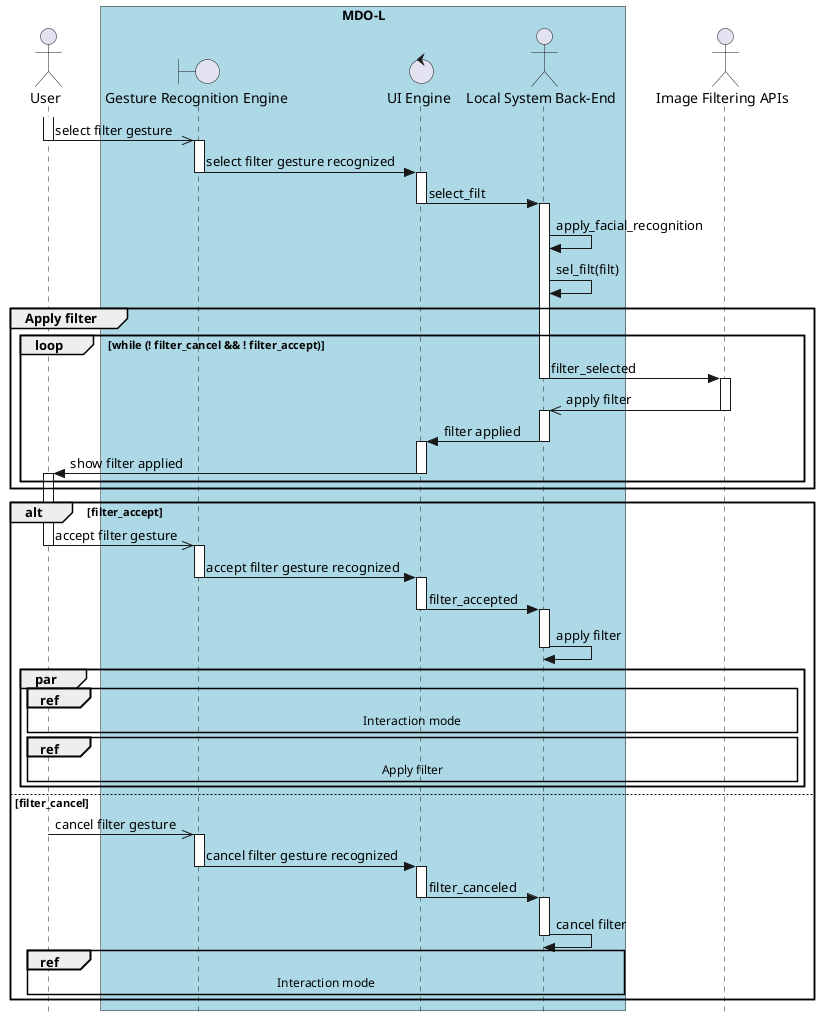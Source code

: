   @startuml
  ' ---------- SETUP ----------------
  ' strict uml style and hide footboxes
  skinparam style strictuml
  hide footbox
  ' for anchors and duration this may be required (uncomment)
  ' !pragma teoz true

  ' ---------- Declaring participants
  ' participant Participant as Foo
  actor User
  box "MDO-L" #LightBlue
  boundary "Gesture Recognition Engine" as GRE
  control "UI Engine" as UIE
  actor "Local System Back-End" as LS
  endbox
  actor "Image Filtering APIs" as IFA
  ' entity      Entity      as Foo4
  ' database    Database    as Foo5
  ' collections Collections as Foo6
  ' queue       Queue       as Foo7

  ' async message
''== Image filter ==
activate User
User ->> GRE: select filter gesture
deactivate User
activate GRE
GRE -> UIE: select filter gesture recognized
deactivate GRE
activate UIE
UIE -> LS: select_filt
deactivate UIE
activate LS
LS -> LS: apply_facial_recognition
LS -> LS: sel_filt(filt)
group Apply filter
    loop while (! filter_cancel && ! filter_accept)
    ''ref over LS, IFA, UIE, User: apply filter
	LS -> IFA: filter_selected
	deactivate LS
	activate IFA
	IFA ->> LS: apply filter
	deactivate IFA
	activate LS
	LS -> UIE: filter applied
	deactivate LS
	activate UIE
	UIE -> User: show filter applied
	deactivate UIE
	activate User
    end
end
alt filter_accept
    activate User
    User ->> GRE: accept filter gesture
    deactivate User
    activate GRE
    GRE -> UIE: accept filter gesture recognized
    deactivate GRE
    activate UIE
    UIE -> LS: filter_accepted
    deactivate UIE
    activate LS
    LS -> LS: apply filter
    deactivate LS
    par
    ref over User, IFA: Interaction mode
    ref over User, IFA: Apply filter
    end
else filter_cancel
    activate User
    User ->> GRE: cancel filter gesture
    deactivate User
    activate GRE
    GRE -> UIE: cancel filter gesture recognized
    deactivate GRE
    activate UIE
    UIE -> LS: filter_canceled
    deactivate UIE
    activate LS
    LS -> LS: cancel filter
    deactivate LS
    ref over User, LS: Interaction mode
end
  @enduml